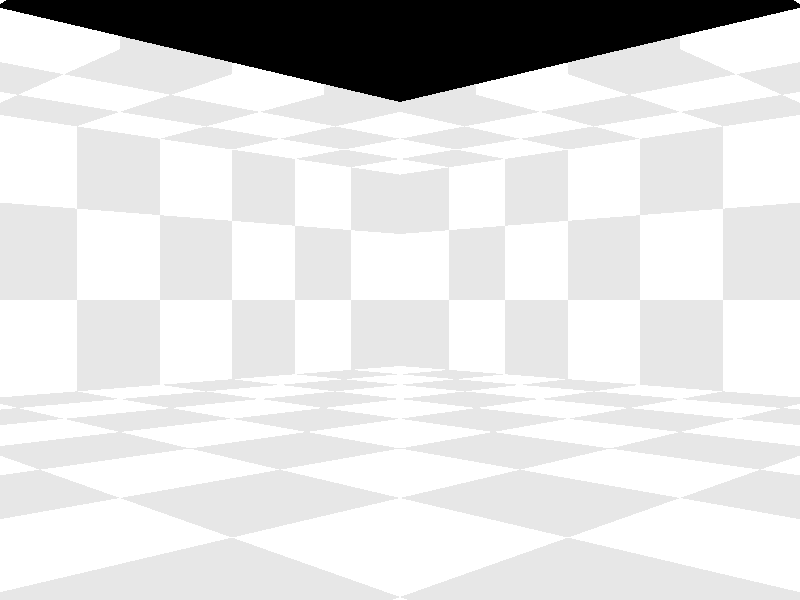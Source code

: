 #include "colors.inc"
            
#declare floor_plane  = box { <-5, -0.1, -5>, <5, 0, 5> }            
#declare wall = box { <-5, 0, -5>, <5, 3, -5> }
            
#declare roomBox = union  
{
	object { floor_plane }
	difference
	{
		object { floor_plane translate y*3 }       
		box { <-2,2.8,-2>, <2,3.2,2> }
	}
	object { wall }
	object { wall rotate 90*y }
	object { wall rotate 180*y }
	object { wall rotate 270*y }
}                  
                                                
object { 
	roomBox 
	texture
	{
		pigment
		{        
			checker
			color<1,1,1>
			color<0.8,0.8,0.8>           
		}
	}
}

light_source 
{
	<0,2,-4>
	color White
}

camera {
	location  < -4,1,-4 >
	direction < 0,0,1.4>
	up        < 0.0, 1.0, 0.0>
	right     < 1.333, 0.0, 0.0>
	look_at   < 0, 1, 0 >
}

